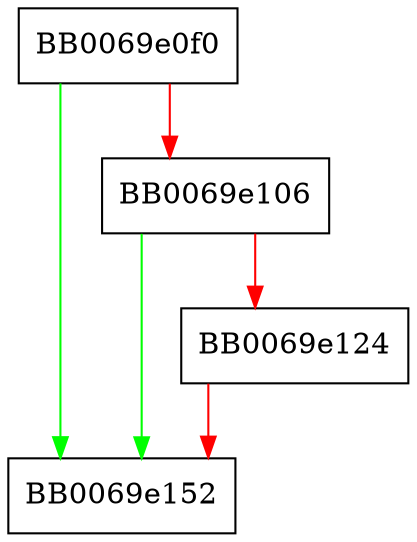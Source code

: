 digraph aria_256_ofb_newctx {
  node [shape="box"];
  graph [splines=ortho];
  BB0069e0f0 -> BB0069e152 [color="green"];
  BB0069e0f0 -> BB0069e106 [color="red"];
  BB0069e106 -> BB0069e152 [color="green"];
  BB0069e106 -> BB0069e124 [color="red"];
  BB0069e124 -> BB0069e152 [color="red"];
}